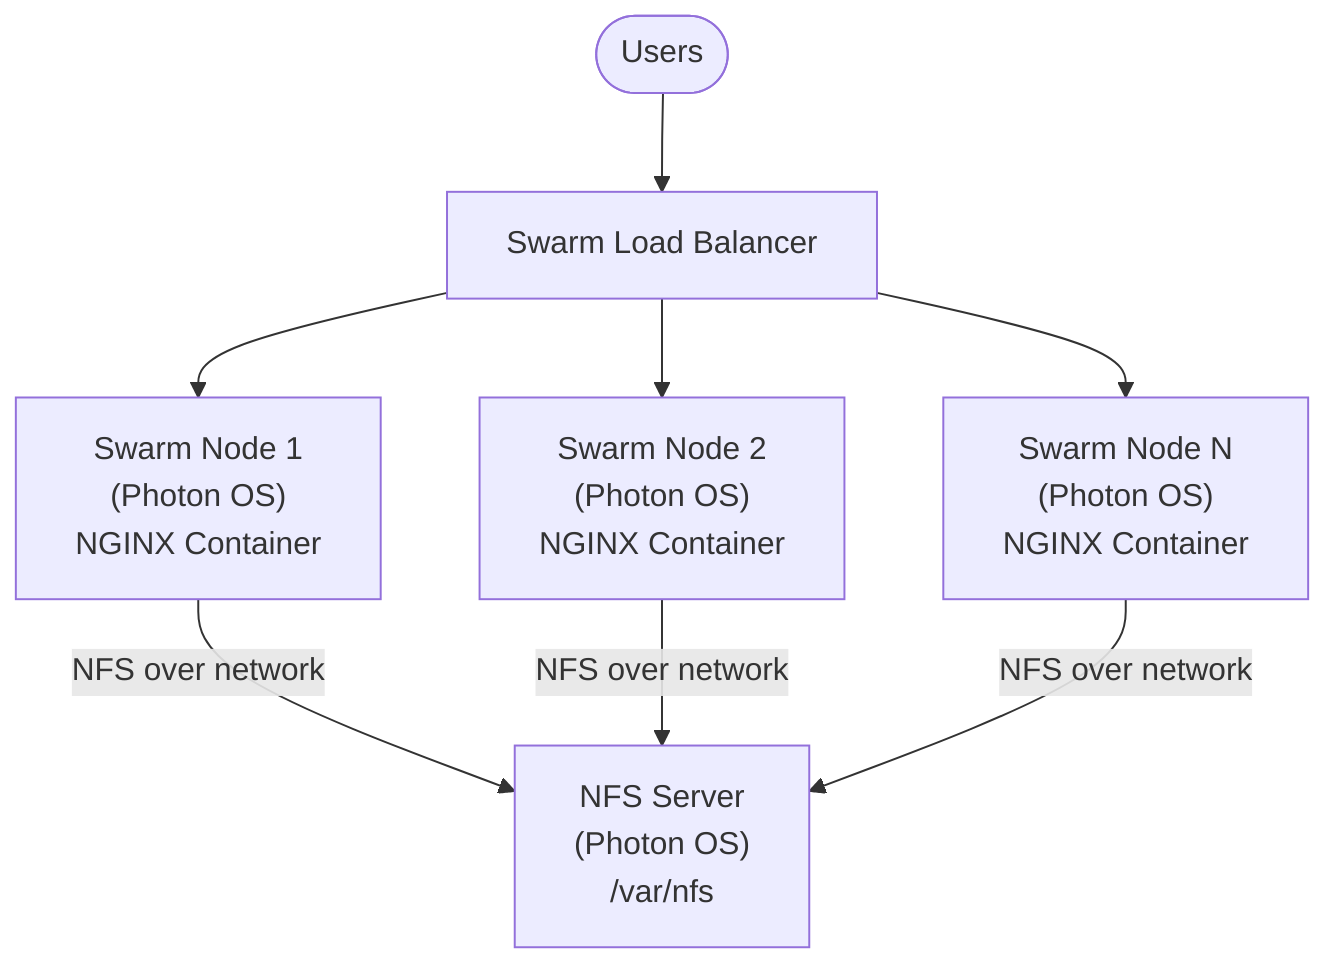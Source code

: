 flowchart TD
	Users([Users])
	LB[Swarm Load Balancer]
	NGINX1["Swarm Node 1<br/>(Photon OS)<br/>NGINX Container"]
	NGINX2["Swarm Node 2<br/>(Photon OS)<br/>NGINX Container"]
	NGINXN["Swarm Node N<br/>(Photon OS)<br/>NGINX Container"]
	NFS["NFS Server<br/>(Photon OS)<br/>/var/nfs"]

	Users --> LB
	LB --> NGINX1
	LB --> NGINX2
	LB --> NGINXN
	NGINX1 -- "NFS over network" --> NFS
	NGINX2 -- "NFS over network" --> NFS
	NGINXN -- "NFS over network" --> NFS